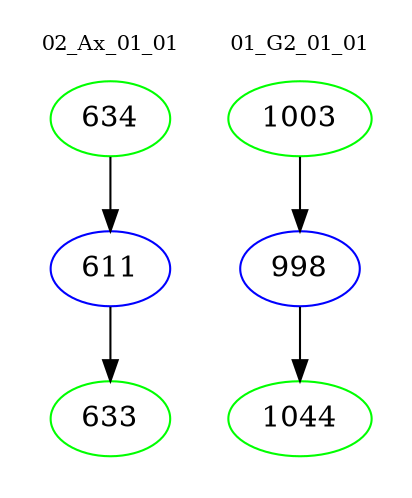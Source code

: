 digraph{
subgraph cluster_0 {
color = white
label = "02_Ax_01_01";
fontsize=10;
T0_634 [label="634", color="green"]
T0_634 -> T0_611 [color="black"]
T0_611 [label="611", color="blue"]
T0_611 -> T0_633 [color="black"]
T0_633 [label="633", color="green"]
}
subgraph cluster_1 {
color = white
label = "01_G2_01_01";
fontsize=10;
T1_1003 [label="1003", color="green"]
T1_1003 -> T1_998 [color="black"]
T1_998 [label="998", color="blue"]
T1_998 -> T1_1044 [color="black"]
T1_1044 [label="1044", color="green"]
}
}
